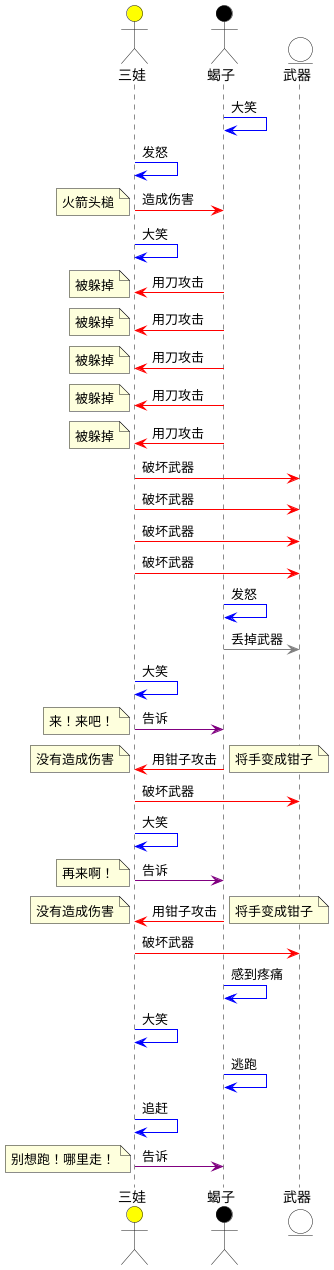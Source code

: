 ' https://www.bilibili.com/video/BV1zQ4y1d7dQ?p=6
' 3:39 ~ 4:36

@startuml
actor 三娃 as Sanwa #Yellow
actor 蝎子 as Xiezi #Black
entity 武器 as Weapon #White

Xiezi -[#Blue]> Xiezi : 大笑
Sanwa -[#Blue]> Sanwa : 发怒
Sanwa -[#Red]> Xiezi : 造成伤害
note left : 火箭头槌
Sanwa -[#Blue]> Sanwa : 大笑

Xiezi -[#Red]> Sanwa : 用刀攻击
note left : 被躲掉
Xiezi -[#Red]> Sanwa : 用刀攻击
note left : 被躲掉
Xiezi -[#Red]> Sanwa : 用刀攻击
note left : 被躲掉
Xiezi -[#Red]> Sanwa : 用刀攻击
note left : 被躲掉
Xiezi -[#Red]> Sanwa : 用刀攻击
note left : 被躲掉

Sanwa -[#Red]> Weapon : 破坏武器
Sanwa -[#Red]> Weapon : 破坏武器
Sanwa -[#Red]> Weapon : 破坏武器
Sanwa -[#Red]> Weapon : 破坏武器
Xiezi -[#Blue]> Xiezi : 发怒
Xiezi -[#Grey]> Weapon : 丢掉武器
Sanwa -[#Blue]> Sanwa : 大笑

Sanwa -[#Purple]> Xiezi : 告诉
note left : 来！来吧！
Xiezi -[#Red]> Sanwa : 用钳子攻击
note right : 将手变成钳子
note left : 没有造成伤害
Sanwa -[#Red]> Weapon : 破坏武器
Sanwa -[#Blue]> Sanwa : 大笑
Sanwa -[#Purple]> Xiezi : 告诉
note left : 再来啊！
Xiezi -[#Red]> Sanwa : 用钳子攻击
note right : 将手变成钳子
note left : 没有造成伤害
Sanwa -[#Red]> Weapon : 破坏武器
Xiezi -[#Blue]> Xiezi : 感到疼痛
Sanwa -[#Blue]> Sanwa : 大笑

Xiezi -[#Blue]> Xiezi : 逃跑
Sanwa -[#Blue]> Sanwa : 追赶
Sanwa -[#Purple]> Xiezi : 告诉
note left : 别想跑！哪里走！

@enduml